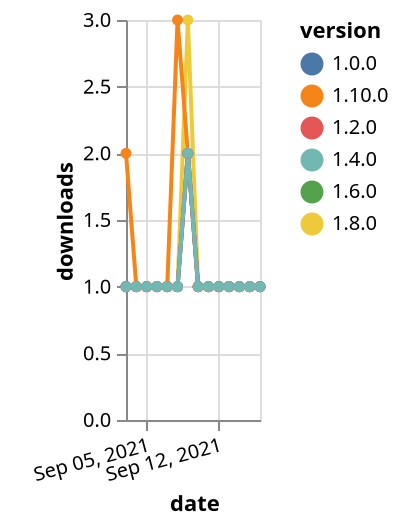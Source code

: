 {"$schema": "https://vega.github.io/schema/vega-lite/v5.json", "description": "A simple bar chart with embedded data.", "data": {"values": [{"date": "2021-09-03", "total": 163, "delta": 1, "version": "1.6.0"}, {"date": "2021-09-04", "total": 164, "delta": 1, "version": "1.6.0"}, {"date": "2021-09-05", "total": 165, "delta": 1, "version": "1.6.0"}, {"date": "2021-09-06", "total": 166, "delta": 1, "version": "1.6.0"}, {"date": "2021-09-07", "total": 167, "delta": 1, "version": "1.6.0"}, {"date": "2021-09-08", "total": 168, "delta": 1, "version": "1.6.0"}, {"date": "2021-09-09", "total": 170, "delta": 2, "version": "1.6.0"}, {"date": "2021-09-10", "total": 171, "delta": 1, "version": "1.6.0"}, {"date": "2021-09-11", "total": 172, "delta": 1, "version": "1.6.0"}, {"date": "2021-09-12", "total": 173, "delta": 1, "version": "1.6.0"}, {"date": "2021-09-13", "total": 174, "delta": 1, "version": "1.6.0"}, {"date": "2021-09-14", "total": 175, "delta": 1, "version": "1.6.0"}, {"date": "2021-09-15", "total": 176, "delta": 1, "version": "1.6.0"}, {"date": "2021-09-16", "total": 177, "delta": 1, "version": "1.6.0"}, {"date": "2021-09-03", "total": 198, "delta": 1, "version": "1.8.0"}, {"date": "2021-09-04", "total": 199, "delta": 1, "version": "1.8.0"}, {"date": "2021-09-05", "total": 200, "delta": 1, "version": "1.8.0"}, {"date": "2021-09-06", "total": 201, "delta": 1, "version": "1.8.0"}, {"date": "2021-09-07", "total": 202, "delta": 1, "version": "1.8.0"}, {"date": "2021-09-08", "total": 203, "delta": 1, "version": "1.8.0"}, {"date": "2021-09-09", "total": 206, "delta": 3, "version": "1.8.0"}, {"date": "2021-09-10", "total": 207, "delta": 1, "version": "1.8.0"}, {"date": "2021-09-11", "total": 208, "delta": 1, "version": "1.8.0"}, {"date": "2021-09-12", "total": 209, "delta": 1, "version": "1.8.0"}, {"date": "2021-09-13", "total": 210, "delta": 1, "version": "1.8.0"}, {"date": "2021-09-14", "total": 211, "delta": 1, "version": "1.8.0"}, {"date": "2021-09-15", "total": 212, "delta": 1, "version": "1.8.0"}, {"date": "2021-09-16", "total": 213, "delta": 1, "version": "1.8.0"}, {"date": "2021-09-03", "total": 127, "delta": 2, "version": "1.10.0"}, {"date": "2021-09-04", "total": 128, "delta": 1, "version": "1.10.0"}, {"date": "2021-09-05", "total": 129, "delta": 1, "version": "1.10.0"}, {"date": "2021-09-06", "total": 130, "delta": 1, "version": "1.10.0"}, {"date": "2021-09-07", "total": 131, "delta": 1, "version": "1.10.0"}, {"date": "2021-09-08", "total": 134, "delta": 3, "version": "1.10.0"}, {"date": "2021-09-09", "total": 136, "delta": 2, "version": "1.10.0"}, {"date": "2021-09-10", "total": 137, "delta": 1, "version": "1.10.0"}, {"date": "2021-09-11", "total": 138, "delta": 1, "version": "1.10.0"}, {"date": "2021-09-12", "total": 139, "delta": 1, "version": "1.10.0"}, {"date": "2021-09-13", "total": 140, "delta": 1, "version": "1.10.0"}, {"date": "2021-09-14", "total": 141, "delta": 1, "version": "1.10.0"}, {"date": "2021-09-15", "total": 142, "delta": 1, "version": "1.10.0"}, {"date": "2021-09-16", "total": 143, "delta": 1, "version": "1.10.0"}, {"date": "2021-09-03", "total": 254, "delta": 1, "version": "1.0.0"}, {"date": "2021-09-04", "total": 255, "delta": 1, "version": "1.0.0"}, {"date": "2021-09-05", "total": 256, "delta": 1, "version": "1.0.0"}, {"date": "2021-09-06", "total": 257, "delta": 1, "version": "1.0.0"}, {"date": "2021-09-07", "total": 258, "delta": 1, "version": "1.0.0"}, {"date": "2021-09-08", "total": 259, "delta": 1, "version": "1.0.0"}, {"date": "2021-09-09", "total": 261, "delta": 2, "version": "1.0.0"}, {"date": "2021-09-10", "total": 262, "delta": 1, "version": "1.0.0"}, {"date": "2021-09-11", "total": 263, "delta": 1, "version": "1.0.0"}, {"date": "2021-09-12", "total": 264, "delta": 1, "version": "1.0.0"}, {"date": "2021-09-13", "total": 265, "delta": 1, "version": "1.0.0"}, {"date": "2021-09-14", "total": 266, "delta": 1, "version": "1.0.0"}, {"date": "2021-09-15", "total": 267, "delta": 1, "version": "1.0.0"}, {"date": "2021-09-16", "total": 268, "delta": 1, "version": "1.0.0"}, {"date": "2021-09-03", "total": 202, "delta": 1, "version": "1.2.0"}, {"date": "2021-09-04", "total": 203, "delta": 1, "version": "1.2.0"}, {"date": "2021-09-05", "total": 204, "delta": 1, "version": "1.2.0"}, {"date": "2021-09-06", "total": 205, "delta": 1, "version": "1.2.0"}, {"date": "2021-09-07", "total": 206, "delta": 1, "version": "1.2.0"}, {"date": "2021-09-08", "total": 207, "delta": 1, "version": "1.2.0"}, {"date": "2021-09-09", "total": 209, "delta": 2, "version": "1.2.0"}, {"date": "2021-09-10", "total": 210, "delta": 1, "version": "1.2.0"}, {"date": "2021-09-11", "total": 211, "delta": 1, "version": "1.2.0"}, {"date": "2021-09-12", "total": 212, "delta": 1, "version": "1.2.0"}, {"date": "2021-09-13", "total": 213, "delta": 1, "version": "1.2.0"}, {"date": "2021-09-14", "total": 214, "delta": 1, "version": "1.2.0"}, {"date": "2021-09-15", "total": 215, "delta": 1, "version": "1.2.0"}, {"date": "2021-09-16", "total": 216, "delta": 1, "version": "1.2.0"}, {"date": "2021-09-03", "total": 195, "delta": 1, "version": "1.4.0"}, {"date": "2021-09-04", "total": 196, "delta": 1, "version": "1.4.0"}, {"date": "2021-09-05", "total": 197, "delta": 1, "version": "1.4.0"}, {"date": "2021-09-06", "total": 198, "delta": 1, "version": "1.4.0"}, {"date": "2021-09-07", "total": 199, "delta": 1, "version": "1.4.0"}, {"date": "2021-09-08", "total": 200, "delta": 1, "version": "1.4.0"}, {"date": "2021-09-09", "total": 202, "delta": 2, "version": "1.4.0"}, {"date": "2021-09-10", "total": 203, "delta": 1, "version": "1.4.0"}, {"date": "2021-09-11", "total": 204, "delta": 1, "version": "1.4.0"}, {"date": "2021-09-12", "total": 205, "delta": 1, "version": "1.4.0"}, {"date": "2021-09-13", "total": 206, "delta": 1, "version": "1.4.0"}, {"date": "2021-09-14", "total": 207, "delta": 1, "version": "1.4.0"}, {"date": "2021-09-15", "total": 208, "delta": 1, "version": "1.4.0"}, {"date": "2021-09-16", "total": 209, "delta": 1, "version": "1.4.0"}]}, "width": "container", "mark": {"type": "line", "point": {"filled": true}}, "encoding": {"x": {"field": "date", "type": "temporal", "timeUnit": "yearmonthdate", "title": "date", "axis": {"labelAngle": -15}}, "y": {"field": "delta", "type": "quantitative", "title": "downloads"}, "color": {"field": "version", "type": "nominal"}, "tooltip": {"field": "delta"}}}